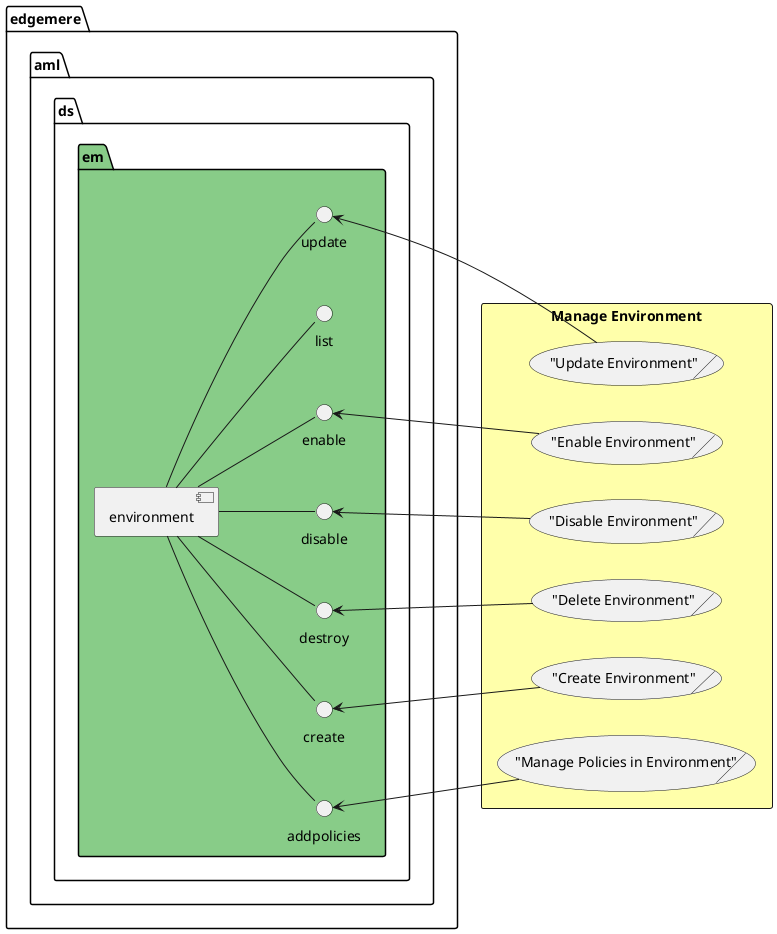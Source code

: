 @startuml
left to right direction


    package "edgemere" as edgemere {
package "aml" as edgemereaml {
package "ds" as edgemereamlds {
package "em" as edgemereamldsem #88cc88 {
 component "environment" as edgemereamldsemenvironment
 interface "addpolicies" as edgemereamldsemenvironmentaddpolicies
edgemereamldsemenvironment -- edgemereamldsemenvironmentaddpolicies
}
}
}
}

    
    package "edgemere" as edgemere {
package "aml" as edgemereaml {
package "ds" as edgemereamlds {
package "em" as edgemereamldsem #88cc88 {
 component "environment" as edgemereamldsemenvironment
 interface "create" as edgemereamldsemenvironmentcreate
edgemereamldsemenvironment -- edgemereamldsemenvironmentcreate
}
}
}
}

    
    package "edgemere" as edgemere {
package "aml" as edgemereaml {
package "ds" as edgemereamlds {
package "em" as edgemereamldsem #88cc88 {
 component "environment" as edgemereamldsemenvironment
 interface "destroy" as edgemereamldsemenvironmentdestroy
edgemereamldsemenvironment -- edgemereamldsemenvironmentdestroy
}
}
}
}

    
    package "edgemere" as edgemere {
package "aml" as edgemereaml {
package "ds" as edgemereamlds {
package "em" as edgemereamldsem #88cc88 {
 component "environment" as edgemereamldsemenvironment
 interface "disable" as edgemereamldsemenvironmentdisable
edgemereamldsemenvironment -- edgemereamldsemenvironmentdisable
}
}
}
}

    
    package "edgemere" as edgemere {
package "aml" as edgemereaml {
package "ds" as edgemereamlds {
package "em" as edgemereamldsem #88cc88 {
 component "environment" as edgemereamldsemenvironment
 interface "enable" as edgemereamldsemenvironmentenable
edgemereamldsemenvironment -- edgemereamldsemenvironmentenable
}
}
}
}

    
    package "edgemere" as edgemere {
package "aml" as edgemereaml {
package "ds" as edgemereamlds {
package "em" as edgemereamldsem #88cc88 {
 component "environment" as edgemereamldsemenvironment
 interface "list" as edgemereamldsemenvironmentlist
edgemereamldsemenvironment -- edgemereamldsemenvironmentlist
}
}
}
}

    
    package "edgemere" as edgemere {
package "aml" as edgemereaml {
package "ds" as edgemereamlds {
package "em" as edgemereamldsem #88cc88 {
 component "environment" as edgemereamldsemenvironment
 interface "update" as edgemereamldsemenvironmentupdate
edgemereamldsemenvironment -- edgemereamldsemenvironmentupdate
}
}
}
}

    

        rectangle "Manage Environment" as ManageEnvironment #ffffaa {
            ("Create Environment")/ as ITOperationsManageEnvironmentCreateEnvironment
        }
    
    edgemereamldsemenvironmentcreate <-- ITOperationsManageEnvironmentCreateEnvironment
    
        rectangle "Manage Environment" as ManageEnvironment #ffffaa {
            ("Delete Environment")/ as ITOperationsManageEnvironmentDeleteEnvironment
        }
    
    edgemereamldsemenvironmentdestroy <-- ITOperationsManageEnvironmentDeleteEnvironment
    
        rectangle "Manage Environment" as ManageEnvironment #ffffaa {
            ("Disable Environment")/ as ITOperationsManageEnvironmentDisableEnvironment
        }
    
    edgemereamldsemenvironmentdisable <-- ITOperationsManageEnvironmentDisableEnvironment
    
        rectangle "Manage Environment" as ManageEnvironment #ffffaa {
            ("Enable Environment")/ as ITOperationsManageEnvironmentEnableEnvironment
        }
    
    edgemereamldsemenvironmentenable <-- ITOperationsManageEnvironmentEnableEnvironment
    
        rectangle "Manage Environment" as ManageEnvironment #ffffaa {
            ("Manage Policies in Environment")/ as ITOperationsManageEnvironmentManagePoliciesinEnvironment
        }
    
    edgemereamldsemenvironmentaddpolicies <-- ITOperationsManageEnvironmentManagePoliciesinEnvironment
    
        rectangle "Manage Environment" as ManageEnvironment #ffffaa {
            ("Update Environment")/ as ITOperationsManageEnvironmentUpdateEnvironment
        }
    
    edgemereamldsemenvironmentupdate <-- ITOperationsManageEnvironmentUpdateEnvironment
    













































@enduml
